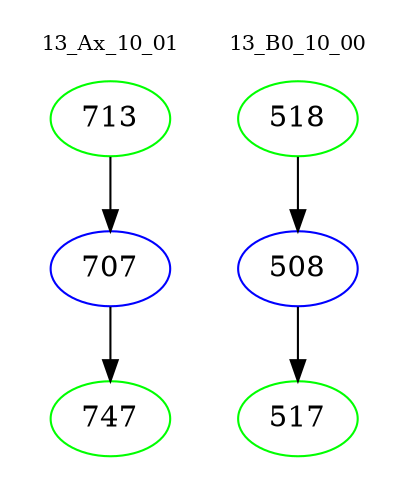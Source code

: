 digraph{
subgraph cluster_0 {
color = white
label = "13_Ax_10_01";
fontsize=10;
T0_713 [label="713", color="green"]
T0_713 -> T0_707 [color="black"]
T0_707 [label="707", color="blue"]
T0_707 -> T0_747 [color="black"]
T0_747 [label="747", color="green"]
}
subgraph cluster_1 {
color = white
label = "13_B0_10_00";
fontsize=10;
T1_518 [label="518", color="green"]
T1_518 -> T1_508 [color="black"]
T1_508 [label="508", color="blue"]
T1_508 -> T1_517 [color="black"]
T1_517 [label="517", color="green"]
}
}
